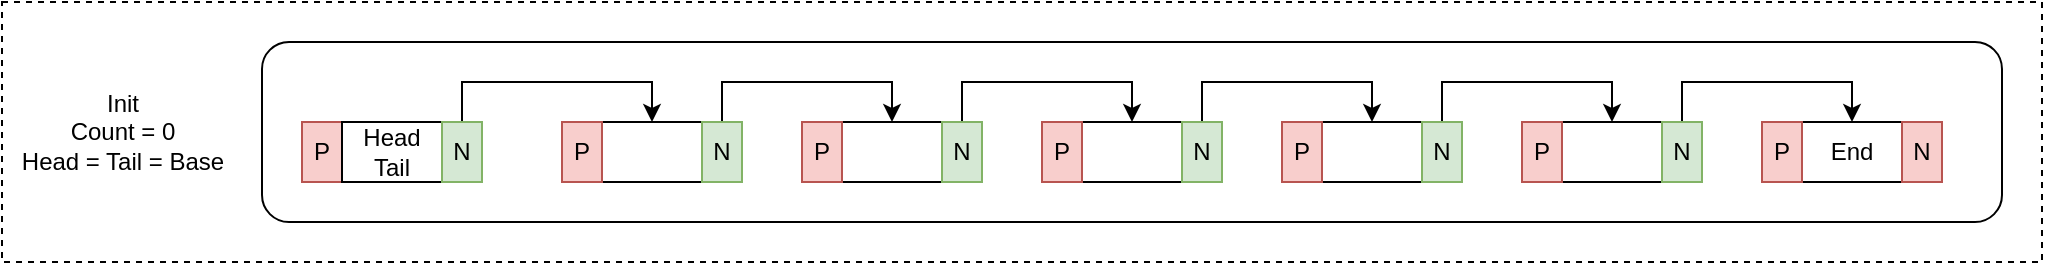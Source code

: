 <mxfile version="20.3.0" type="device"><diagram id="AWm_jJoB_fNz4sVHrzt7" name="Page-1"><mxGraphModel dx="1183" dy="713" grid="1" gridSize="10" guides="1" tooltips="1" connect="1" arrows="1" fold="1" page="1" pageScale="1" pageWidth="1100" pageHeight="850" math="0" shadow="0"><root><mxCell id="0"/><mxCell id="1" parent="0"/><mxCell id="5iUGhDv8RxNCnBzHUQ6y-1" value="" style="rounded=0;whiteSpace=wrap;html=1;dashed=1;" vertex="1" parent="1"><mxGeometry x="20" y="20" width="1020" height="130" as="geometry"/></mxCell><mxCell id="q6rLTLklX5a6nk730e43-13" value="" style="rounded=1;whiteSpace=wrap;html=1;" parent="1" vertex="1"><mxGeometry x="150" y="40" width="870" height="90" as="geometry"/></mxCell><mxCell id="q6rLTLklX5a6nk730e43-1" value="P" style="rounded=0;whiteSpace=wrap;html=1;fillColor=#f8cecc;strokeColor=#b85450;" parent="1" vertex="1"><mxGeometry x="170" y="80" width="20" height="30" as="geometry"/></mxCell><mxCell id="q6rLTLklX5a6nk730e43-2" value="Head&lt;br&gt;Tail" style="rounded=0;whiteSpace=wrap;html=1;" parent="1" vertex="1"><mxGeometry x="190" y="80" width="50" height="30" as="geometry"/></mxCell><mxCell id="q6rLTLklX5a6nk730e43-3" value="N" style="rounded=0;whiteSpace=wrap;html=1;" parent="1" vertex="1"><mxGeometry x="240" y="80" width="20" height="30" as="geometry"/></mxCell><mxCell id="q6rLTLklX5a6nk730e43-4" value="P" style="rounded=0;whiteSpace=wrap;html=1;" parent="1" vertex="1"><mxGeometry x="300" y="80" width="20" height="30" as="geometry"/></mxCell><mxCell id="q6rLTLklX5a6nk730e43-5" value="" style="rounded=0;whiteSpace=wrap;html=1;" parent="1" vertex="1"><mxGeometry x="320" y="80" width="50" height="30" as="geometry"/></mxCell><mxCell id="q6rLTLklX5a6nk730e43-6" value="N" style="rounded=0;whiteSpace=wrap;html=1;" parent="1" vertex="1"><mxGeometry x="370" y="80" width="20" height="30" as="geometry"/></mxCell><mxCell id="q6rLTLklX5a6nk730e43-7" value="P" style="rounded=0;whiteSpace=wrap;html=1;" parent="1" vertex="1"><mxGeometry x="420" y="80" width="20" height="30" as="geometry"/></mxCell><mxCell id="q6rLTLklX5a6nk730e43-8" value="" style="rounded=0;whiteSpace=wrap;html=1;" parent="1" vertex="1"><mxGeometry x="440" y="80" width="50" height="30" as="geometry"/></mxCell><mxCell id="q6rLTLklX5a6nk730e43-9" value="N" style="rounded=0;whiteSpace=wrap;html=1;" parent="1" vertex="1"><mxGeometry x="490" y="80" width="20" height="30" as="geometry"/></mxCell><mxCell id="q6rLTLklX5a6nk730e43-53" value="N" style="rounded=0;whiteSpace=wrap;html=1;" parent="1" vertex="1"><mxGeometry x="240" y="80" width="20" height="30" as="geometry"/></mxCell><mxCell id="q6rLTLklX5a6nk730e43-54" value="P" style="rounded=0;whiteSpace=wrap;html=1;" parent="1" vertex="1"><mxGeometry x="300" y="80" width="20" height="30" as="geometry"/></mxCell><mxCell id="q6rLTLklX5a6nk730e43-55" value="N" style="rounded=0;whiteSpace=wrap;html=1;" parent="1" vertex="1"><mxGeometry x="370" y="80" width="20" height="30" as="geometry"/></mxCell><mxCell id="q6rLTLklX5a6nk730e43-56" value="P" style="rounded=0;whiteSpace=wrap;html=1;" parent="1" vertex="1"><mxGeometry x="420" y="80" width="20" height="30" as="geometry"/></mxCell><mxCell id="q6rLTLklX5a6nk730e43-127" style="edgeStyle=orthogonalEdgeStyle;rounded=0;orthogonalLoop=1;jettySize=auto;html=1;exitX=0.5;exitY=0;exitDx=0;exitDy=0;entryX=0.5;entryY=0;entryDx=0;entryDy=0;" parent="1" source="q6rLTLklX5a6nk730e43-57" target="q6rLTLklX5a6nk730e43-5" edge="1"><mxGeometry relative="1" as="geometry"/></mxCell><mxCell id="q6rLTLklX5a6nk730e43-57" value="N" style="rounded=0;whiteSpace=wrap;html=1;fillColor=#f8cecc;strokeColor=#b85450;" parent="1" vertex="1"><mxGeometry x="240" y="80" width="20" height="30" as="geometry"/></mxCell><mxCell id="q6rLTLklX5a6nk730e43-58" value="P" style="rounded=0;whiteSpace=wrap;html=1;fillColor=#f8cecc;strokeColor=#b85450;" parent="1" vertex="1"><mxGeometry x="300" y="80" width="20" height="30" as="geometry"/></mxCell><mxCell id="q6rLTLklX5a6nk730e43-128" style="edgeStyle=orthogonalEdgeStyle;rounded=0;orthogonalLoop=1;jettySize=auto;html=1;exitX=0.5;exitY=0;exitDx=0;exitDy=0;entryX=0.5;entryY=0;entryDx=0;entryDy=0;" parent="1" source="q6rLTLklX5a6nk730e43-59" target="q6rLTLklX5a6nk730e43-8" edge="1"><mxGeometry relative="1" as="geometry"/></mxCell><mxCell id="q6rLTLklX5a6nk730e43-59" value="N" style="rounded=0;whiteSpace=wrap;html=1;fillColor=#d5e8d4;strokeColor=#82b366;" parent="1" vertex="1"><mxGeometry x="370" y="80" width="20" height="30" as="geometry"/></mxCell><mxCell id="q6rLTLklX5a6nk730e43-60" value="P" style="rounded=0;whiteSpace=wrap;html=1;fillColor=#f8cecc;strokeColor=#b85450;" parent="1" vertex="1"><mxGeometry x="420" y="80" width="20" height="30" as="geometry"/></mxCell><mxCell id="q6rLTLklX5a6nk730e43-245" style="edgeStyle=orthogonalEdgeStyle;rounded=0;orthogonalLoop=1;jettySize=auto;html=1;exitX=0.5;exitY=0;exitDx=0;exitDy=0;entryX=0.5;entryY=0;entryDx=0;entryDy=0;" parent="1" source="q6rLTLklX5a6nk730e43-61" target="q6rLTLklX5a6nk730e43-220" edge="1"><mxGeometry relative="1" as="geometry"/></mxCell><mxCell id="q6rLTLklX5a6nk730e43-61" value="N" style="rounded=0;whiteSpace=wrap;html=1;fillColor=#d5e8d4;strokeColor=#82b366;" parent="1" vertex="1"><mxGeometry x="490" y="80" width="20" height="30" as="geometry"/></mxCell><mxCell id="q6rLTLklX5a6nk730e43-130" value="N" style="rounded=0;whiteSpace=wrap;html=1;fillColor=#d5e8d4;strokeColor=#82b366;" parent="1" vertex="1"><mxGeometry x="240" y="80" width="20" height="30" as="geometry"/></mxCell><mxCell id="q6rLTLklX5a6nk730e43-219" value="P" style="rounded=0;whiteSpace=wrap;html=1;" parent="1" vertex="1"><mxGeometry x="540" y="80" width="20" height="30" as="geometry"/></mxCell><mxCell id="q6rLTLklX5a6nk730e43-220" value="" style="rounded=0;whiteSpace=wrap;html=1;" parent="1" vertex="1"><mxGeometry x="560" y="80" width="50" height="30" as="geometry"/></mxCell><mxCell id="q6rLTLklX5a6nk730e43-221" value="N" style="rounded=0;whiteSpace=wrap;html=1;" parent="1" vertex="1"><mxGeometry x="610" y="80" width="20" height="30" as="geometry"/></mxCell><mxCell id="q6rLTLklX5a6nk730e43-222" value="P" style="rounded=0;whiteSpace=wrap;html=1;" parent="1" vertex="1"><mxGeometry x="660" y="80" width="20" height="30" as="geometry"/></mxCell><mxCell id="q6rLTLklX5a6nk730e43-223" value="" style="rounded=0;whiteSpace=wrap;html=1;" parent="1" vertex="1"><mxGeometry x="680" y="80" width="50" height="30" as="geometry"/></mxCell><mxCell id="q6rLTLklX5a6nk730e43-224" value="N" style="rounded=0;whiteSpace=wrap;html=1;" parent="1" vertex="1"><mxGeometry x="730" y="80" width="20" height="30" as="geometry"/></mxCell><mxCell id="q6rLTLklX5a6nk730e43-225" value="P" style="rounded=0;whiteSpace=wrap;html=1;" parent="1" vertex="1"><mxGeometry x="540" y="80" width="20" height="30" as="geometry"/></mxCell><mxCell id="q6rLTLklX5a6nk730e43-226" value="N" style="rounded=0;whiteSpace=wrap;html=1;" parent="1" vertex="1"><mxGeometry x="610" y="80" width="20" height="30" as="geometry"/></mxCell><mxCell id="q6rLTLklX5a6nk730e43-227" value="P" style="rounded=0;whiteSpace=wrap;html=1;" parent="1" vertex="1"><mxGeometry x="660" y="80" width="20" height="30" as="geometry"/></mxCell><mxCell id="q6rLTLklX5a6nk730e43-228" value="P" style="rounded=0;whiteSpace=wrap;html=1;fillColor=#f8cecc;strokeColor=#b85450;" parent="1" vertex="1"><mxGeometry x="540" y="80" width="20" height="30" as="geometry"/></mxCell><mxCell id="q6rLTLklX5a6nk730e43-246" style="edgeStyle=orthogonalEdgeStyle;rounded=0;orthogonalLoop=1;jettySize=auto;html=1;exitX=0.5;exitY=0;exitDx=0;exitDy=0;entryX=0.5;entryY=0;entryDx=0;entryDy=0;" parent="1" source="q6rLTLklX5a6nk730e43-229" target="q6rLTLklX5a6nk730e43-223" edge="1"><mxGeometry relative="1" as="geometry"/></mxCell><mxCell id="q6rLTLklX5a6nk730e43-229" value="N" style="rounded=0;whiteSpace=wrap;html=1;fillColor=#d5e8d4;strokeColor=#82b366;" parent="1" vertex="1"><mxGeometry x="610" y="80" width="20" height="30" as="geometry"/></mxCell><mxCell id="q6rLTLklX5a6nk730e43-230" value="P" style="rounded=0;whiteSpace=wrap;html=1;fillColor=#f8cecc;strokeColor=#b85450;" parent="1" vertex="1"><mxGeometry x="660" y="80" width="20" height="30" as="geometry"/></mxCell><mxCell id="q6rLTLklX5a6nk730e43-247" style="edgeStyle=orthogonalEdgeStyle;rounded=0;orthogonalLoop=1;jettySize=auto;html=1;exitX=0.5;exitY=0;exitDx=0;exitDy=0;entryX=0.5;entryY=0;entryDx=0;entryDy=0;" parent="1" source="q6rLTLklX5a6nk730e43-231" target="q6rLTLklX5a6nk730e43-233" edge="1"><mxGeometry relative="1" as="geometry"/></mxCell><mxCell id="q6rLTLklX5a6nk730e43-231" value="N" style="rounded=0;whiteSpace=wrap;html=1;fillColor=#d5e8d4;strokeColor=#82b366;" parent="1" vertex="1"><mxGeometry x="730" y="80" width="20" height="30" as="geometry"/></mxCell><mxCell id="q6rLTLklX5a6nk730e43-232" value="P" style="rounded=0;whiteSpace=wrap;html=1;" parent="1" vertex="1"><mxGeometry x="780" y="80" width="20" height="30" as="geometry"/></mxCell><mxCell id="q6rLTLklX5a6nk730e43-233" value="" style="rounded=0;whiteSpace=wrap;html=1;" parent="1" vertex="1"><mxGeometry x="800" y="80" width="50" height="30" as="geometry"/></mxCell><mxCell id="q6rLTLklX5a6nk730e43-234" value="N" style="rounded=0;whiteSpace=wrap;html=1;" parent="1" vertex="1"><mxGeometry x="850" y="80" width="20" height="30" as="geometry"/></mxCell><mxCell id="q6rLTLklX5a6nk730e43-235" value="P" style="rounded=0;whiteSpace=wrap;html=1;" parent="1" vertex="1"><mxGeometry x="900" y="80" width="20" height="30" as="geometry"/></mxCell><mxCell id="q6rLTLklX5a6nk730e43-236" value="End" style="rounded=0;whiteSpace=wrap;html=1;" parent="1" vertex="1"><mxGeometry x="920" y="80" width="50" height="30" as="geometry"/></mxCell><mxCell id="q6rLTLklX5a6nk730e43-237" value="N" style="rounded=0;whiteSpace=wrap;html=1;" parent="1" vertex="1"><mxGeometry x="970" y="80" width="20" height="30" as="geometry"/></mxCell><mxCell id="q6rLTLklX5a6nk730e43-238" value="P" style="rounded=0;whiteSpace=wrap;html=1;" parent="1" vertex="1"><mxGeometry x="780" y="80" width="20" height="30" as="geometry"/></mxCell><mxCell id="q6rLTLklX5a6nk730e43-239" value="N" style="rounded=0;whiteSpace=wrap;html=1;" parent="1" vertex="1"><mxGeometry x="850" y="80" width="20" height="30" as="geometry"/></mxCell><mxCell id="q6rLTLklX5a6nk730e43-240" value="P" style="rounded=0;whiteSpace=wrap;html=1;" parent="1" vertex="1"><mxGeometry x="900" y="80" width="20" height="30" as="geometry"/></mxCell><mxCell id="q6rLTLklX5a6nk730e43-241" value="P" style="rounded=0;whiteSpace=wrap;html=1;fillColor=#f8cecc;strokeColor=#b85450;" parent="1" vertex="1"><mxGeometry x="780" y="80" width="20" height="30" as="geometry"/></mxCell><mxCell id="q6rLTLklX5a6nk730e43-248" style="edgeStyle=orthogonalEdgeStyle;rounded=0;orthogonalLoop=1;jettySize=auto;html=1;exitX=0.5;exitY=0;exitDx=0;exitDy=0;entryX=0.5;entryY=0;entryDx=0;entryDy=0;" parent="1" source="q6rLTLklX5a6nk730e43-242" target="q6rLTLklX5a6nk730e43-236" edge="1"><mxGeometry relative="1" as="geometry"/></mxCell><mxCell id="q6rLTLklX5a6nk730e43-242" value="N" style="rounded=0;whiteSpace=wrap;html=1;fillColor=#d5e8d4;strokeColor=#82b366;" parent="1" vertex="1"><mxGeometry x="850" y="80" width="20" height="30" as="geometry"/></mxCell><mxCell id="q6rLTLklX5a6nk730e43-243" value="P" style="rounded=0;whiteSpace=wrap;html=1;fillColor=#f8cecc;strokeColor=#b85450;" parent="1" vertex="1"><mxGeometry x="900" y="80" width="20" height="30" as="geometry"/></mxCell><mxCell id="q6rLTLklX5a6nk730e43-244" value="N" style="rounded=0;whiteSpace=wrap;html=1;fillColor=#f8cecc;strokeColor=#b85450;" parent="1" vertex="1"><mxGeometry x="970" y="80" width="20" height="30" as="geometry"/></mxCell><mxCell id="q6rLTLklX5a6nk730e43-249" value="Init&lt;br&gt;Count = 0&lt;br&gt;Head = Tail = Base" style="text;html=1;align=center;verticalAlign=middle;resizable=0;points=[];autosize=1;strokeColor=none;fillColor=none;" parent="1" vertex="1"><mxGeometry x="20" y="55" width="120" height="60" as="geometry"/></mxCell></root></mxGraphModel></diagram></mxfile>